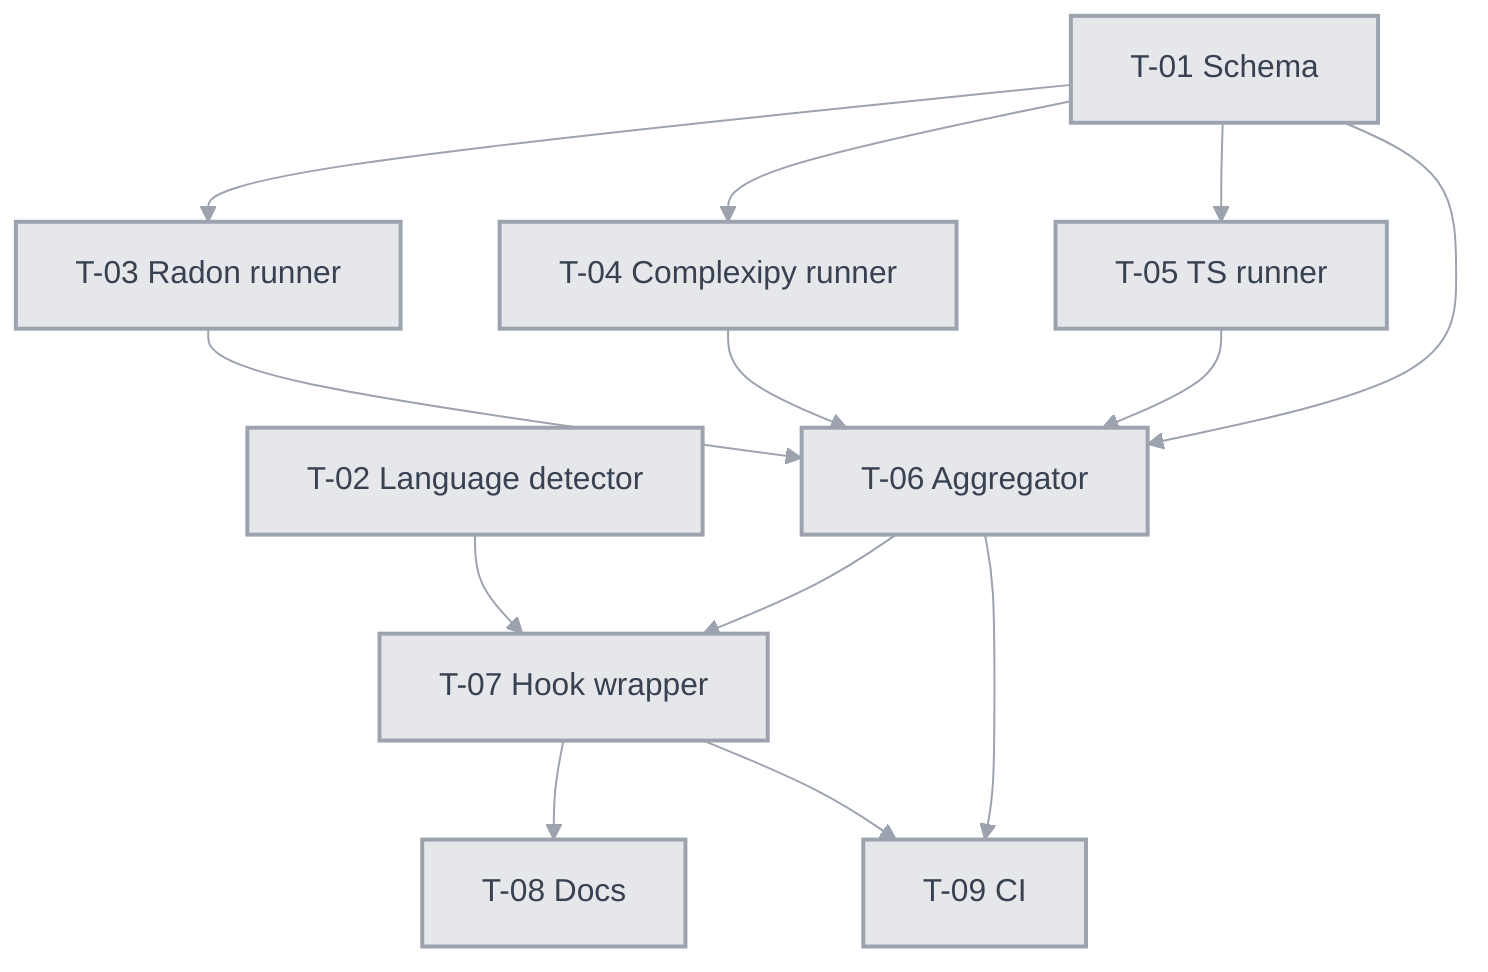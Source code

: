 graph TD
  %%{init: {
    'theme': 'base',
    'themeVariables': {
      'primaryColor': '#E5E7EB',
      'primaryTextColor': '#6B7280',
      'primaryBorderColor': '#D1D5DB',
      'lineColor': '#9CA3AF',
      'secondaryColor': '#3B82F6',
      'tertiaryColor': '#10B981',
      'background': '#FFFFFF',
      'mainBkg': '#FFFFFF',
      'secondBkg': '#F9FAFB',
      'tertiaryBkg': '#F3F4F6'
    }
  }}%%

  classDef notStarted fill:#E5E7EB,stroke:#9CA3AF,stroke-width:2px,color:#374151
  classDef inProgress fill:#3B82F6,stroke:#2563EB,stroke-width:2px,color:#FFFFFF
  classDef complete fill:#10B981,stroke:#059669,stroke-width:2px,color:#FFFFFF
  classDef blocked fill:#EF4444,stroke:#DC2626,stroke-width:2px,color:#FFFFFF
  classDef needsReview fill:#F59E0B,stroke:#D97706,stroke-width:2px,color:#FFFFFF
  classDef wontDo fill:#6B7280,stroke:#4B5563,stroke-width:2px,color:#FFFFFF

  T01["T-01 Schema"]:::notStarted
  T02["T-02 Language detector"]:::notStarted
  T03["T-03 Radon runner"]:::notStarted
  T04["T-04 Complexipy runner"]:::notStarted
  T05["T-05 TS runner"]:::notStarted
  T06["T-06 Aggregator"]:::notStarted
  T07["T-07 Hook wrapper"]:::notStarted
  T08["T-08 Docs"]:::notStarted
  T09["T-09 CI"]:::notStarted
  T01 --> T03
  T01 --> T04
  T01 --> T05
  T01 --> T06
  T02 --> T07
  T03 --> T06
  T04 --> T06
  T05 --> T06
  T06 --> T07
  T07 --> T08
  T06 --> T09
  T07 --> T09